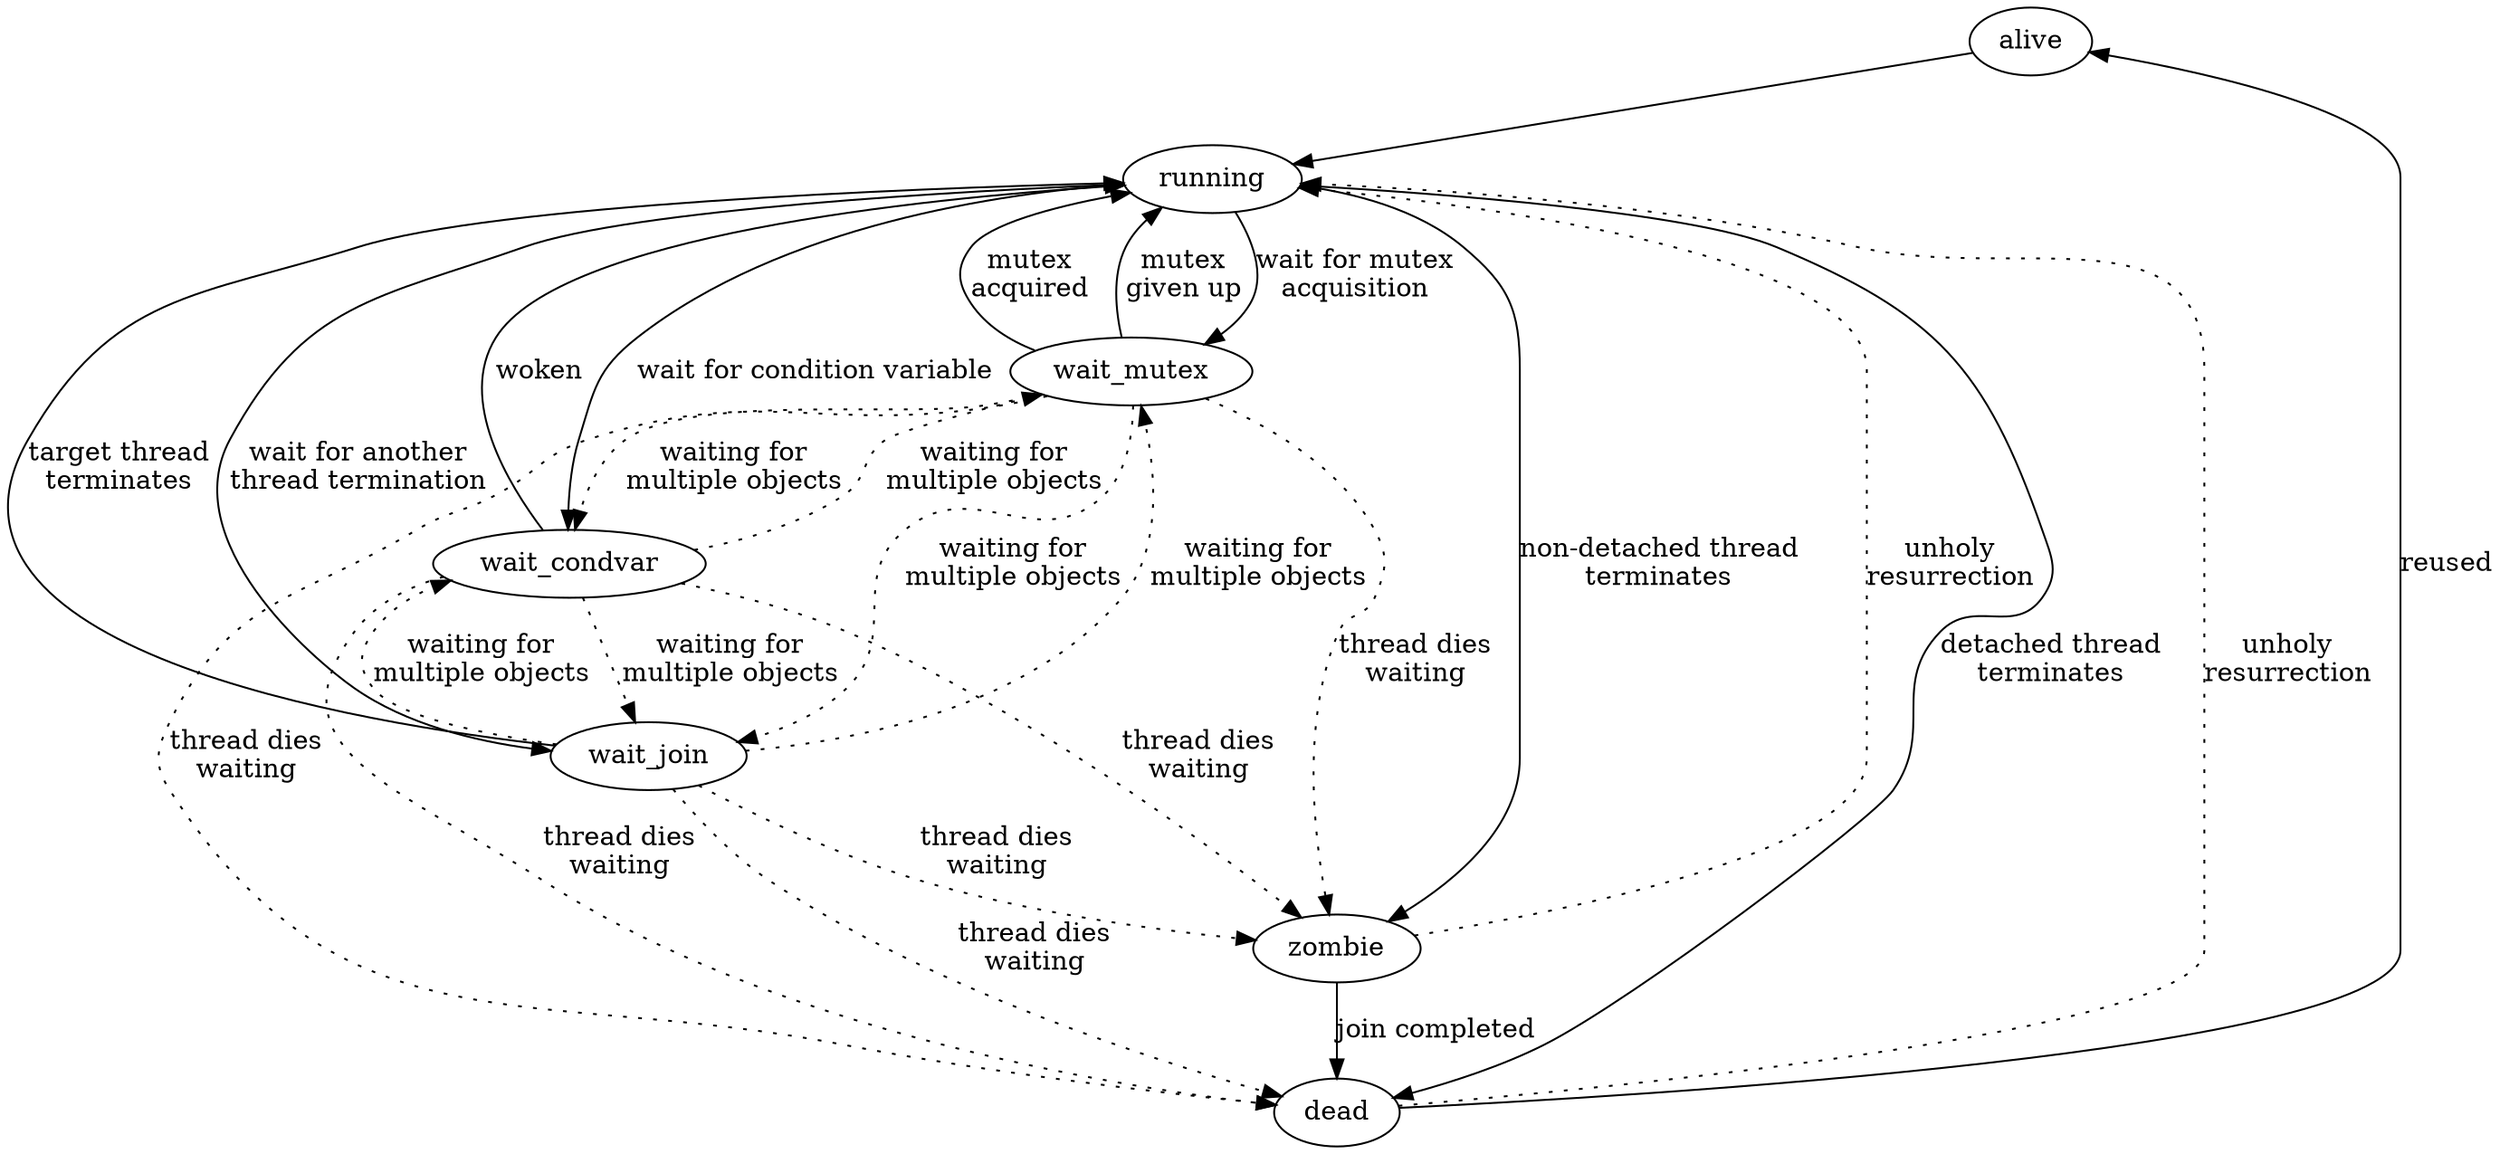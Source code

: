 digraph thread_states {
	// States
	alive;
	running;
	wait_mutex;
	wait_condvar;
	wait_join;
	zombie;
	dead;

	// Legitimate transitions
	alive -> running;
	dead -> alive			[ label="reused" ];

	running -> wait_join		[ label="wait for another\nthread termination" ];
	wait_join -> running		[ label="target thread\nterminates" ];

	running -> zombie		[ label="non-detached thread\nterminates" ];
	zombie -> dead			[ label="join completed" ];
	running -> dead			[ label="detached thread\nterminates" ];

	running -> wait_mutex		[ label="wait for mutex\nacquisition" ];
	wait_mutex -> running		[ label="mutex\nacquired" ];
	wait_mutex -> running		[ label="mutex\ngiven up" ];

	running -> wait_condvar		[ label="wait for condition variable" ];
	wait_condvar -> running		[ label="woken" ];

	// How to handle bad actions
	wait_mutex -> zombie		[ style=dotted, label="thread dies\nwaiting" ];
	wait_mutex -> dead		[ style=dotted, label="thread dies\nwaiting" ];
	wait_mutex -> wait_condvar	[ style=dotted, label="waiting for\nmultiple objects" ];
	wait_mutex -> wait_join		[ style=dotted, label="waiting for\nmultiple objects" ];

	wait_condvar -> zombie		[ style=dotted, label="thread dies\nwaiting" ];
	wait_condvar -> dead		[ style=dotted, label="thread dies\nwaiting" ];
	wait_condvar -> wait_mutex	[ style=dotted, label="waiting for\nmultiple objects" ];
	wait_condvar -> wait_join	[ style=dotted, label="waiting for\nmultiple objects" ];

	wait_join -> zombie		[ style=dotted, label="thread dies\nwaiting" ];
	wait_join -> dead		[ style=dotted, label="thread dies\nwaiting" ];
	wait_join -> wait_condvar	[ style=dotted, label="waiting for\nmultiple objects" ];
	wait_join -> wait_mutex		[ style=dotted, label="waiting for\nmultiple objects" ];

	zombie -> running		[ style=dotted, label="unholy\nresurrection" ];
	dead -> running			[ style=dotted, label="unholy\nresurrection" ];	
}
